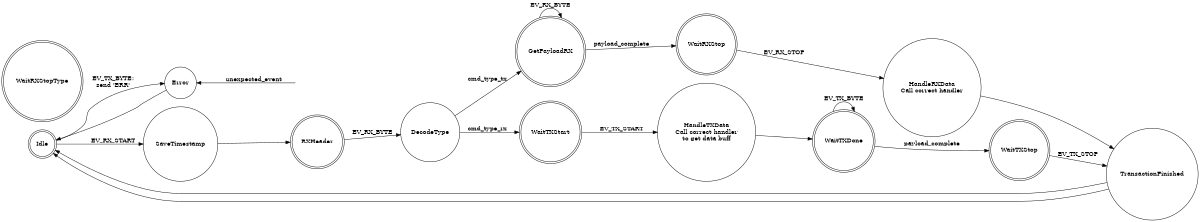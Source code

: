 // Generate pdf:
// dot i2c_slave_fsm.dot -T pdf -O

digraph finite_state_machine {
	rankdir=LR;
	size="8,5"

	node [shape = doublecircle];
    Idle;
    RXHeader GetPayloadRX WaitRXStop;
    WaitRXStopType WaitTXStart WaitTXDone WaitTXStop;

	node [shape = circle];
    Error [shape = circle];
    TransactionFinished;

    /*
     * Start transaction
     */
	Idle -> SaveTimestamp [ label = "EV_RX_START" ];
	// Idle -> Error [ label = "default" constraint = False style=dotted];
	Idle -> Error [ label = "EV_TX_BYTE:\nsend 'ERR'" ];
	SaveTimestamp -> RXHeader;

    RXHeader -> DecodeType [ label = "EV_RX_BYTE" ];
    // RXHeader -> Error [ label = "default" constraint = False style=dotted];

    /*
     * Decode command type
     */
    DecodeType -> GetPayloadRX [ label = "cmd_type_tx"];
    DecodeType -> WaitTXStart [ label = "cmd_type_rx"];
    // DecodeType -> Error [ label = "unkown_command" constraint = False style=dotted];


    /*
     * Open node sends data
     */
    GetPayloadRX -> WaitRXStop [ label = "payload_complete"];
    GetPayloadRX -> GetPayloadRX [ label = "EV_RX_BYTE"];
    // GetPayloadRX -> Error [ label = "default" constraint = False style=dotted];
    WaitRXStop -> HandleRXData [ label = "EV_RX_STOP" ];
    // WaitRXStop -> Error [ label = "default" constraint = False style=dotted];


    HandleRXData [ label="HandleRXData\nCall correct handler"];
    HandleRXData -> TransactionFinished;
    TransactionFinished -> Idle;

    /*
     * Open node wants to receive data
     */
    HandleTXData [ label="HandleTXData\nCall correct handler\nto get data buff"];
    WaitTXStart -> HandleTXData [label = "EV_TX_START"];
    // WaitTXStart -> Error [ label = "default" constraint = False style=dotted];

    HandleTXData -> WaitTXDone;
    WaitTXDone -> WaitTXDone [label = "EV_TX_BYTE"];
    WaitTXDone -> WaitTXStop [label = "payload_complete"];
    //WaitTXDone -> Error [ label = "default" constraint = False style=dotted];

    WaitTXStop -> TransactionFinished [label = "EV_TX_STOP"];
    // WaitTXStop -> Error [ label = "default" constraint = False style=dotted];

    TransactionFinished -> Idle;





    /* Error goes back to idle */
    Error -> Idle;


    Invisible [ style="invisible"];
    Error -> Invisible [label = "unexpected_event", dir=back];
}
